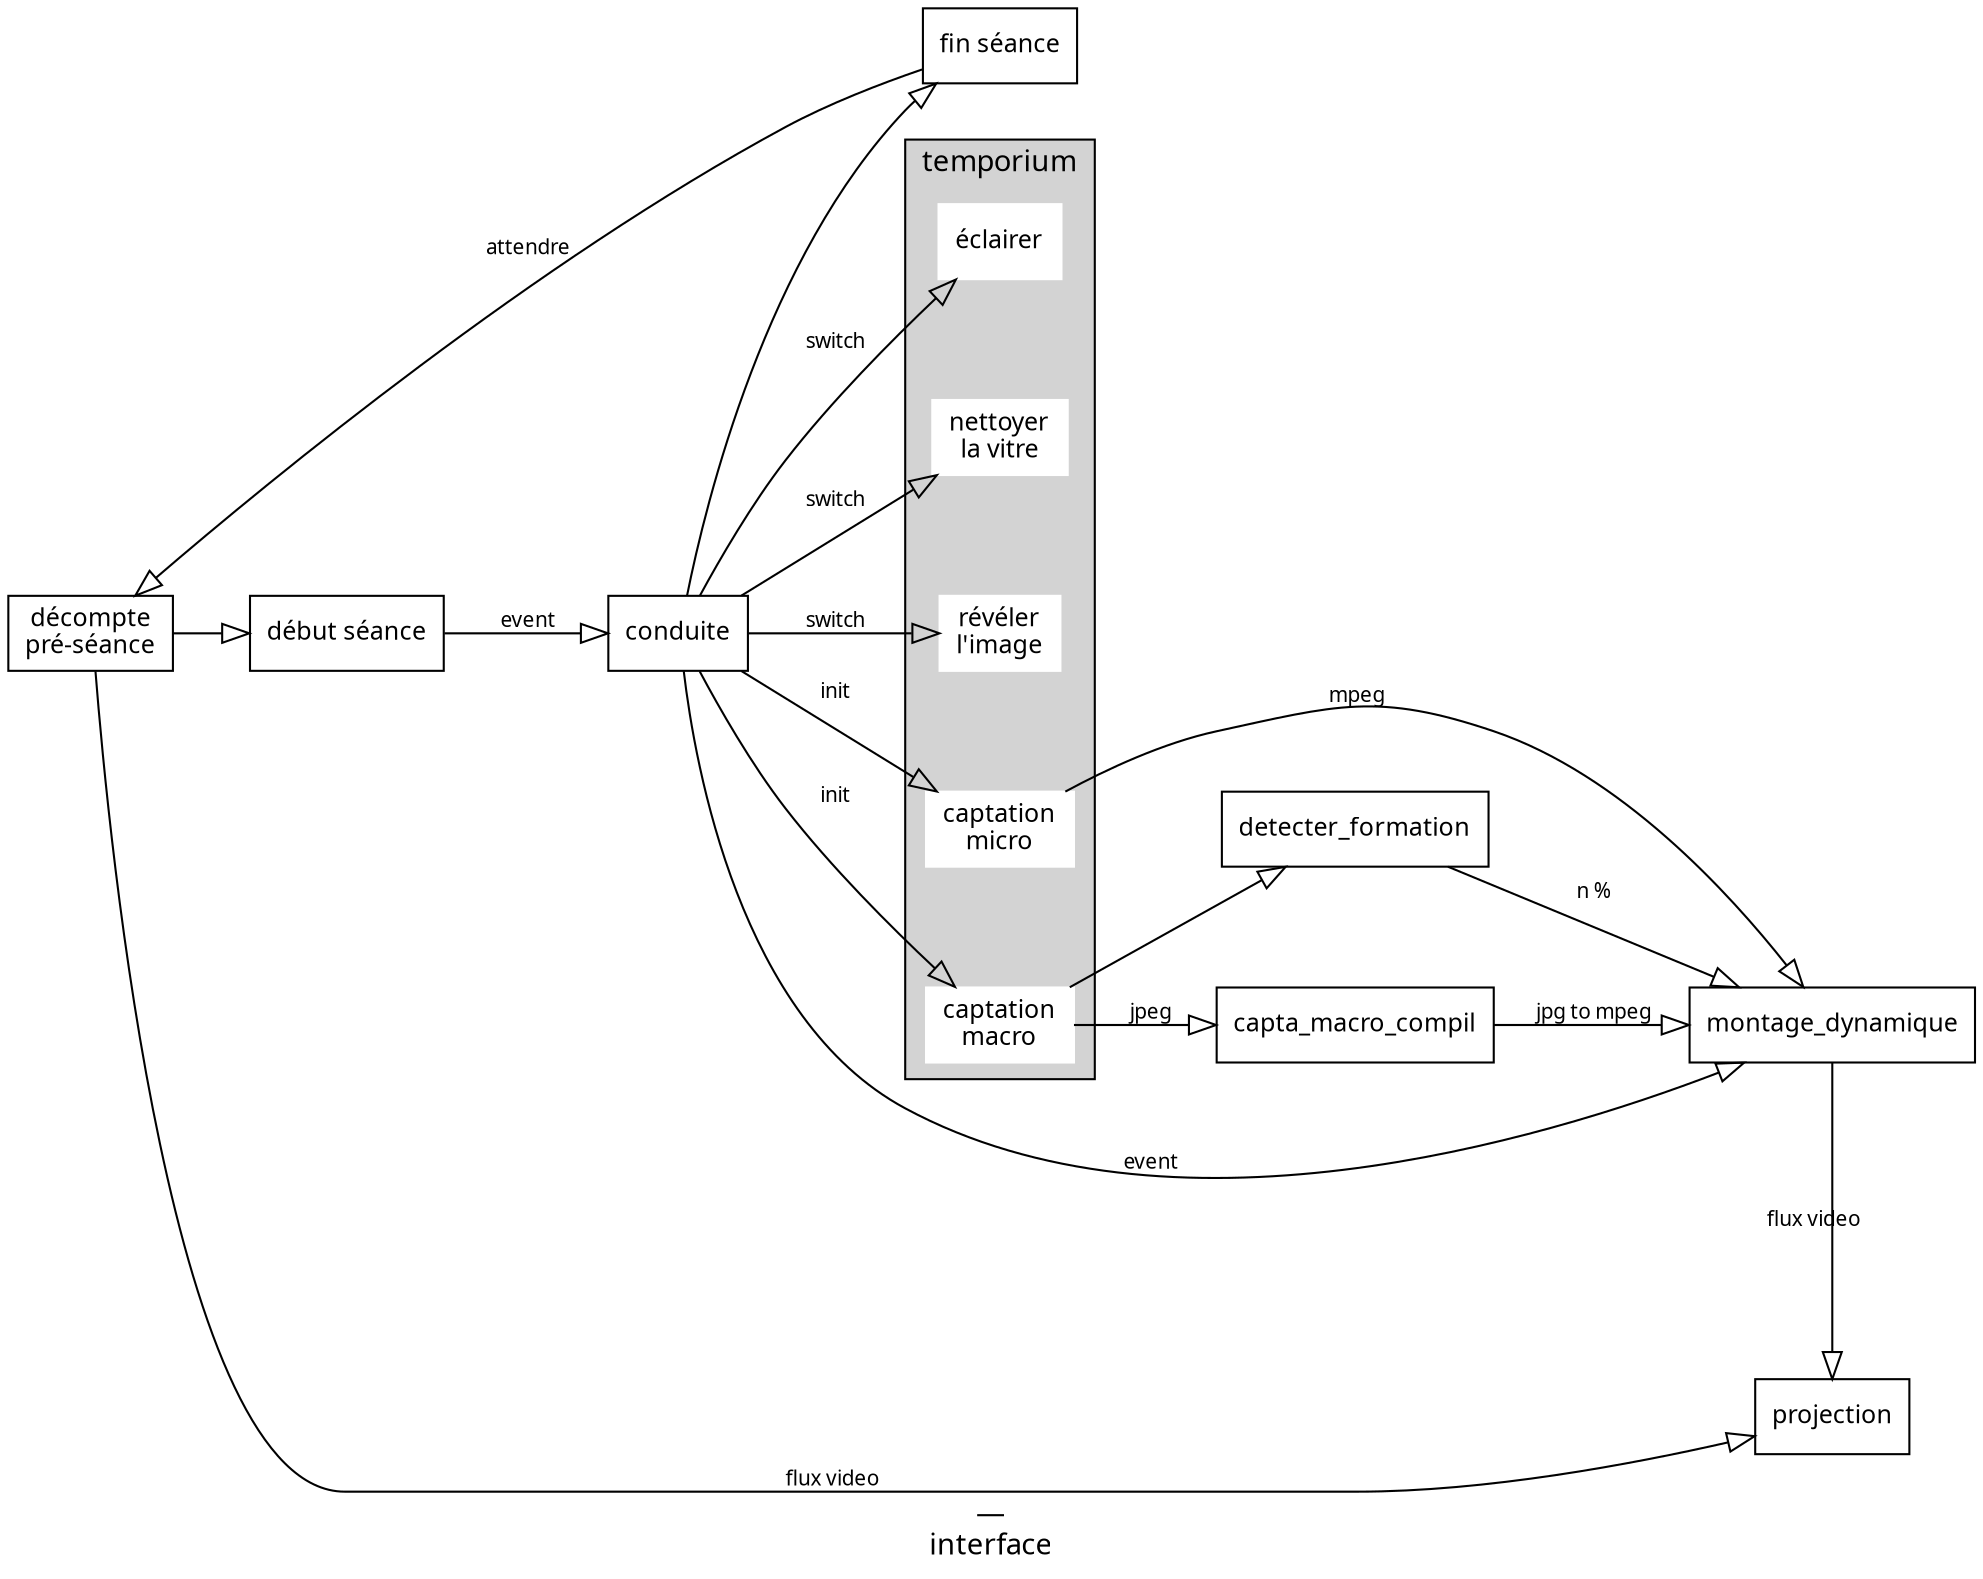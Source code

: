 digraph {
  label="—\ninterface"
  
  rankdir="LR"
  nodesep = .8
  
  fontsize=14
  fontname="monaco"
  
  node[fontsize=12, fontname="monaco", shape=box]
  edge[fontsize=10, fontname="monaco", arrowhead=empty, arrowsize=1.3]
  

  
  subgraph cluster_tempo {
    
    label="temporium"
    style="filled"
    
    node[style="filled", color=white]
    tempo_eclairage
    tempo_nettoyage
    tempo_devoiler
    capta_micro
    capta_macro
  }
  
  seance_end      [label="fin séance"]
  seance_decompte [label="décompte\npré-séance"]
  seance_start    [label="début séance"]
  
  capta_micro[label="captation\nmicro"]
  capta_macro[label="captation\nmacro"]
  
  tempo_eclairage [label="éclairer"]
  tempo_nettoyage [label="nettoyer\nla vitre"]
  tempo_devoiler  [label="révéler\nl'image"]
  
  
  conduite -> {tempo_eclairage, tempo_nettoyage, tempo_devoiler}  [label=" switch"]
  conduite -> seance_end
  conduite -> {capta_macro, capta_micro} [label=" init"]
  detecter_formation -> montage_dynamique [label=" n %"] 
  
  seance_end -> seance_decompte [label=" attendre"]
  seance_start -> conduite  -> montage_dynamique [label=" event"]
  seance_decompte -> seance_start
  
  
  capta_micro -> montage_dynamique   [label=" mpeg"]
  capta_macro -> capta_macro_compil [label=" jpeg"]
  capta_macro_compil -> montage_dynamique [label=" jpg to mpeg"]
  capta_macro -> detecter_formation
  
  {montage_dynamique,seance_decompte} -> projection [label="flux video"]
  
  {
    rank="same"
    montage_dynamique
    projection
  }
  
}